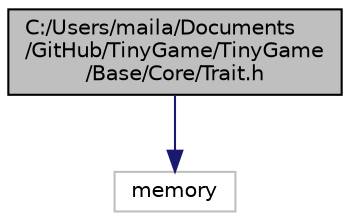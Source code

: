 digraph "C:/Users/maila/Documents/GitHub/TinyGame/TinyGame/Base/Core/Trait.h"
{
 // LATEX_PDF_SIZE
  edge [fontname="Helvetica",fontsize="10",labelfontname="Helvetica",labelfontsize="10"];
  node [fontname="Helvetica",fontsize="10",shape=record];
  Node1 [label="C:/Users/maila/Documents\l/GitHub/TinyGame/TinyGame\l/Base/Core/Trait.h",height=0.2,width=0.4,color="black", fillcolor="grey75", style="filled", fontcolor="black",tooltip=" "];
  Node1 -> Node2 [color="midnightblue",fontsize="10",style="solid",fontname="Helvetica"];
  Node2 [label="memory",height=0.2,width=0.4,color="grey75", fillcolor="white", style="filled",tooltip=" "];
}

